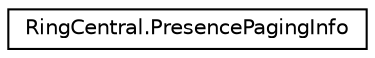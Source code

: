 digraph "Graphical Class Hierarchy"
{
 // LATEX_PDF_SIZE
  edge [fontname="Helvetica",fontsize="10",labelfontname="Helvetica",labelfontsize="10"];
  node [fontname="Helvetica",fontsize="10",shape=record];
  rankdir="LR";
  Node0 [label="RingCentral.PresencePagingInfo",height=0.2,width=0.4,color="black", fillcolor="white", style="filled",URL="$classRingCentral_1_1PresencePagingInfo.html",tooltip="Information on paging"];
}
